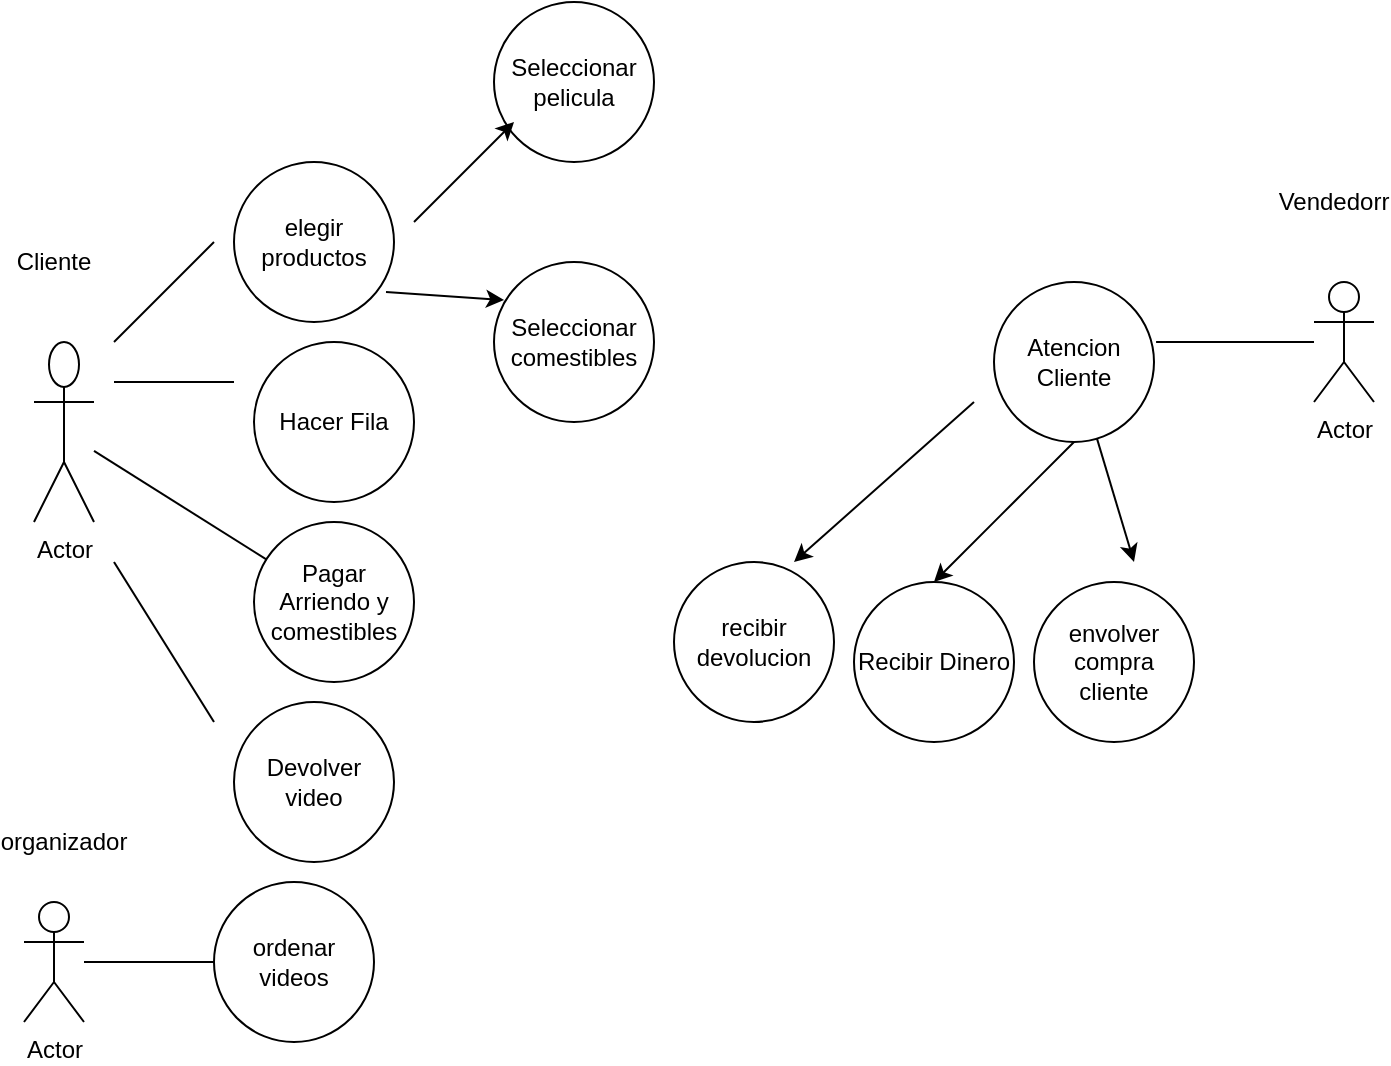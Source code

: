 <mxfile version="14.6.12" type="device"><diagram id="ffiH1cL_HEBrbrSux_L4" name="Page-1"><mxGraphModel dx="1422" dy="737" grid="1" gridSize="10" guides="1" tooltips="1" connect="1" arrows="1" fold="1" page="1" pageScale="1" pageWidth="827" pageHeight="1169" math="0" shadow="0"><root><mxCell id="0"/><mxCell id="1" parent="0"/><mxCell id="rZq5-Myad4gK1WR0xVwH-1" value="Actor" style="shape=umlActor;verticalLabelPosition=bottom;verticalAlign=top;html=1;outlineConnect=0;" vertex="1" parent="1"><mxGeometry x="50" y="190" width="30" height="90" as="geometry"/></mxCell><mxCell id="rZq5-Myad4gK1WR0xVwH-2" value="&lt;font style=&quot;vertical-align: inherit&quot;&gt;&lt;font style=&quot;vertical-align: inherit&quot;&gt;Seleccionar pelicula&lt;/font&gt;&lt;/font&gt;" style="ellipse;whiteSpace=wrap;html=1;aspect=fixed;" vertex="1" parent="1"><mxGeometry x="280" y="20" width="80" height="80" as="geometry"/></mxCell><mxCell id="rZq5-Myad4gK1WR0xVwH-3" value="&lt;font style=&quot;vertical-align: inherit&quot;&gt;&lt;font style=&quot;vertical-align: inherit&quot;&gt;Seleccionar comestibles&lt;/font&gt;&lt;/font&gt;" style="ellipse;whiteSpace=wrap;html=1;aspect=fixed;" vertex="1" parent="1"><mxGeometry x="280" y="150" width="80" height="80" as="geometry"/></mxCell><mxCell id="rZq5-Myad4gK1WR0xVwH-4" value="Actor" style="shape=umlActor;verticalLabelPosition=bottom;verticalAlign=top;html=1;outlineConnect=0;" vertex="1" parent="1"><mxGeometry x="690" y="160" width="30" height="60" as="geometry"/></mxCell><mxCell id="rZq5-Myad4gK1WR0xVwH-5" value="&lt;font style=&quot;vertical-align: inherit&quot;&gt;&lt;font style=&quot;vertical-align: inherit&quot;&gt;Cliente&lt;/font&gt;&lt;/font&gt;" style="text;html=1;strokeColor=none;fillColor=none;align=center;verticalAlign=middle;whiteSpace=wrap;rounded=0;" vertex="1" parent="1"><mxGeometry x="40" y="140" width="40" height="20" as="geometry"/></mxCell><mxCell id="rZq5-Myad4gK1WR0xVwH-6" value="&lt;font style=&quot;vertical-align: inherit&quot;&gt;&lt;font style=&quot;vertical-align: inherit&quot;&gt;Vendedorr&lt;/font&gt;&lt;/font&gt;" style="text;html=1;strokeColor=none;fillColor=none;align=center;verticalAlign=middle;whiteSpace=wrap;rounded=0;" vertex="1" parent="1"><mxGeometry x="680" y="110" width="40" height="20" as="geometry"/></mxCell><mxCell id="rZq5-Myad4gK1WR0xVwH-9" value="&lt;font style=&quot;vertical-align: inherit&quot;&gt;&lt;font style=&quot;vertical-align: inherit&quot;&gt;Hacer Fila&lt;/font&gt;&lt;/font&gt;" style="ellipse;whiteSpace=wrap;html=1;aspect=fixed;" vertex="1" parent="1"><mxGeometry x="160" y="190" width="80" height="80" as="geometry"/></mxCell><mxCell id="rZq5-Myad4gK1WR0xVwH-10" value="&lt;font style=&quot;vertical-align: inherit&quot;&gt;&lt;font style=&quot;vertical-align: inherit&quot;&gt;&lt;font style=&quot;vertical-align: inherit&quot;&gt;&lt;font style=&quot;vertical-align: inherit&quot;&gt;&lt;font style=&quot;vertical-align: inherit&quot;&gt;&lt;font style=&quot;vertical-align: inherit&quot;&gt;Pagar Arriendo y comestibles&lt;/font&gt;&lt;/font&gt;&lt;/font&gt;&lt;/font&gt;&lt;/font&gt;&lt;/font&gt;" style="ellipse;whiteSpace=wrap;html=1;aspect=fixed;" vertex="1" parent="1"><mxGeometry x="160" y="280" width="80" height="80" as="geometry"/></mxCell><mxCell id="rZq5-Myad4gK1WR0xVwH-11" value="&lt;font style=&quot;vertical-align: inherit&quot;&gt;&lt;font style=&quot;vertical-align: inherit&quot;&gt;Atencion Cliente&lt;/font&gt;&lt;/font&gt;" style="ellipse;whiteSpace=wrap;html=1;aspect=fixed;" vertex="1" parent="1"><mxGeometry x="530" y="160" width="80" height="80" as="geometry"/></mxCell><mxCell id="rZq5-Myad4gK1WR0xVwH-12" value="&lt;font style=&quot;vertical-align: inherit&quot;&gt;&lt;font style=&quot;vertical-align: inherit&quot;&gt;&lt;font style=&quot;vertical-align: inherit&quot;&gt;&lt;font style=&quot;vertical-align: inherit&quot;&gt;Recibir Dinero&lt;/font&gt;&lt;/font&gt;&lt;/font&gt;&lt;/font&gt;" style="ellipse;whiteSpace=wrap;html=1;aspect=fixed;" vertex="1" parent="1"><mxGeometry x="460" y="310" width="80" height="80" as="geometry"/></mxCell><mxCell id="rZq5-Myad4gK1WR0xVwH-13" value="&lt;font style=&quot;vertical-align: inherit&quot;&gt;&lt;font style=&quot;vertical-align: inherit&quot;&gt;envolver compra cliente&lt;/font&gt;&lt;/font&gt;" style="ellipse;whiteSpace=wrap;html=1;aspect=fixed;" vertex="1" parent="1"><mxGeometry x="550" y="310" width="80" height="80" as="geometry"/></mxCell><mxCell id="rZq5-Myad4gK1WR0xVwH-14" value="&lt;font style=&quot;vertical-align: inherit&quot;&gt;&lt;font style=&quot;vertical-align: inherit&quot;&gt;elegir productos&lt;/font&gt;&lt;/font&gt;" style="ellipse;whiteSpace=wrap;html=1;aspect=fixed;" vertex="1" parent="1"><mxGeometry x="150" y="100" width="80" height="80" as="geometry"/></mxCell><mxCell id="rZq5-Myad4gK1WR0xVwH-22" value="" style="endArrow=classic;html=1;entryX=0.063;entryY=0.238;entryDx=0;entryDy=0;entryPerimeter=0;exitX=0.95;exitY=0.813;exitDx=0;exitDy=0;exitPerimeter=0;" edge="1" parent="1" source="rZq5-Myad4gK1WR0xVwH-14" target="rZq5-Myad4gK1WR0xVwH-3"><mxGeometry width="50" height="50" relative="1" as="geometry"><mxPoint x="240" y="230" as="sourcePoint"/><mxPoint x="290" y="180" as="targetPoint"/></mxGeometry></mxCell><mxCell id="rZq5-Myad4gK1WR0xVwH-23" value="" style="endArrow=classic;html=1;entryX=0.5;entryY=0;entryDx=0;entryDy=0;exitX=0.5;exitY=1;exitDx=0;exitDy=0;" edge="1" parent="1" source="rZq5-Myad4gK1WR0xVwH-11" target="rZq5-Myad4gK1WR0xVwH-12"><mxGeometry width="50" height="50" relative="1" as="geometry"><mxPoint x="500" y="305" as="sourcePoint"/><mxPoint x="550" y="255" as="targetPoint"/><Array as="points"><mxPoint x="540" y="270"/></Array></mxGeometry></mxCell><mxCell id="rZq5-Myad4gK1WR0xVwH-24" value="" style="endArrow=classic;html=1;" edge="1" parent="1" source="rZq5-Myad4gK1WR0xVwH-11"><mxGeometry width="50" height="50" relative="1" as="geometry"><mxPoint x="610" y="300" as="sourcePoint"/><mxPoint x="600" y="300" as="targetPoint"/></mxGeometry></mxCell><mxCell id="rZq5-Myad4gK1WR0xVwH-26" value="" style="endArrow=none;html=1;exitX=1.013;exitY=0.375;exitDx=0;exitDy=0;exitPerimeter=0;" edge="1" parent="1" source="rZq5-Myad4gK1WR0xVwH-11"><mxGeometry width="50" height="50" relative="1" as="geometry"><mxPoint x="640" y="240" as="sourcePoint"/><mxPoint x="690" y="190" as="targetPoint"/></mxGeometry></mxCell><mxCell id="rZq5-Myad4gK1WR0xVwH-31" value="" style="endArrow=none;html=1;" edge="1" parent="1"><mxGeometry width="50" height="50" relative="1" as="geometry"><mxPoint x="150" y="210" as="sourcePoint"/><mxPoint x="90" y="210" as="targetPoint"/></mxGeometry></mxCell><mxCell id="rZq5-Myad4gK1WR0xVwH-35" value="" style="endArrow=none;html=1;" edge="1" parent="1" source="rZq5-Myad4gK1WR0xVwH-10" target="rZq5-Myad4gK1WR0xVwH-1"><mxGeometry width="50" height="50" relative="1" as="geometry"><mxPoint x="150" y="280" as="sourcePoint"/><mxPoint x="110" y="250" as="targetPoint"/></mxGeometry></mxCell><mxCell id="rZq5-Myad4gK1WR0xVwH-36" value="" style="endArrow=none;html=1;" edge="1" parent="1"><mxGeometry width="50" height="50" relative="1" as="geometry"><mxPoint x="90" y="190" as="sourcePoint"/><mxPoint x="140" y="140" as="targetPoint"/></mxGeometry></mxCell><mxCell id="rZq5-Myad4gK1WR0xVwH-37" value="" style="endArrow=classic;html=1;" edge="1" parent="1"><mxGeometry width="50" height="50" relative="1" as="geometry"><mxPoint x="240" y="130" as="sourcePoint"/><mxPoint x="290" y="80" as="targetPoint"/></mxGeometry></mxCell><mxCell id="rZq5-Myad4gK1WR0xVwH-38" value="Actor" style="shape=umlActor;verticalLabelPosition=bottom;verticalAlign=top;html=1;outlineConnect=0;" vertex="1" parent="1"><mxGeometry x="45" y="470" width="30" height="60" as="geometry"/></mxCell><mxCell id="rZq5-Myad4gK1WR0xVwH-40" value="&lt;font style=&quot;vertical-align: inherit&quot;&gt;&lt;font style=&quot;vertical-align: inherit&quot;&gt;organizador&lt;/font&gt;&lt;/font&gt;" style="text;html=1;strokeColor=none;fillColor=none;align=center;verticalAlign=middle;whiteSpace=wrap;rounded=0;" vertex="1" parent="1"><mxGeometry x="45" y="430" width="40" height="20" as="geometry"/></mxCell><mxCell id="rZq5-Myad4gK1WR0xVwH-41" value="&lt;font style=&quot;vertical-align: inherit&quot;&gt;&lt;font style=&quot;vertical-align: inherit&quot;&gt;ordenar videos&lt;/font&gt;&lt;/font&gt;" style="ellipse;whiteSpace=wrap;html=1;aspect=fixed;" vertex="1" parent="1"><mxGeometry x="140" y="460" width="80" height="80" as="geometry"/></mxCell><mxCell id="rZq5-Myad4gK1WR0xVwH-43" value="" style="endArrow=none;html=1;entryX=0;entryY=0.5;entryDx=0;entryDy=0;" edge="1" parent="1" source="rZq5-Myad4gK1WR0xVwH-38" target="rZq5-Myad4gK1WR0xVwH-41"><mxGeometry width="50" height="50" relative="1" as="geometry"><mxPoint x="75" y="520" as="sourcePoint"/><mxPoint x="125" y="470" as="targetPoint"/></mxGeometry></mxCell><mxCell id="rZq5-Myad4gK1WR0xVwH-46" value="&lt;font style=&quot;vertical-align: inherit&quot;&gt;&lt;font style=&quot;vertical-align: inherit&quot;&gt;Devolver video&lt;/font&gt;&lt;/font&gt;" style="ellipse;whiteSpace=wrap;html=1;aspect=fixed;" vertex="1" parent="1"><mxGeometry x="150" y="370" width="80" height="80" as="geometry"/></mxCell><mxCell id="rZq5-Myad4gK1WR0xVwH-48" value="" style="endArrow=none;html=1;" edge="1" parent="1"><mxGeometry width="50" height="50" relative="1" as="geometry"><mxPoint x="140" y="380" as="sourcePoint"/><mxPoint x="90" y="300" as="targetPoint"/></mxGeometry></mxCell><mxCell id="rZq5-Myad4gK1WR0xVwH-49" value="&lt;font style=&quot;vertical-align: inherit&quot;&gt;&lt;font style=&quot;vertical-align: inherit&quot;&gt;recibir devolucion&lt;/font&gt;&lt;/font&gt;" style="ellipse;whiteSpace=wrap;html=1;aspect=fixed;" vertex="1" parent="1"><mxGeometry x="370" y="300" width="80" height="80" as="geometry"/></mxCell><mxCell id="rZq5-Myad4gK1WR0xVwH-50" value="" style="endArrow=classic;html=1;entryX=0.75;entryY=0;entryDx=0;entryDy=0;entryPerimeter=0;" edge="1" parent="1" target="rZq5-Myad4gK1WR0xVwH-49"><mxGeometry width="50" height="50" relative="1" as="geometry"><mxPoint x="520" y="220" as="sourcePoint"/><mxPoint x="500" y="210" as="targetPoint"/></mxGeometry></mxCell></root></mxGraphModel></diagram></mxfile>